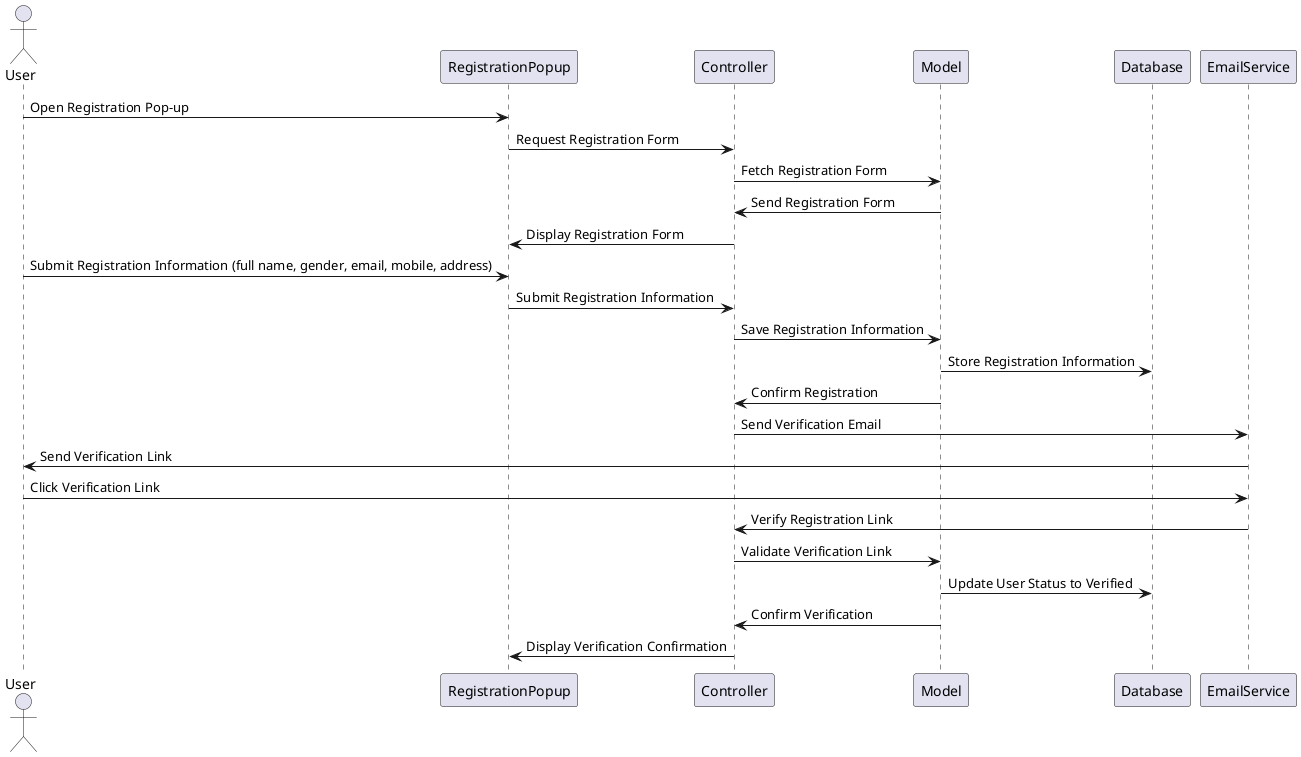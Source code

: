 @startuml

actor User
participant "RegistrationPopup" as RegistrationPopup
participant "Controller" as Controller
participant "Model" as Model
participant "Database" as Database
participant "EmailService" as EmailService

User -> RegistrationPopup: Open Registration Pop-up
RegistrationPopup -> Controller: Request Registration Form
Controller -> Model: Fetch Registration Form
Model -> Controller: Send Registration Form
Controller -> RegistrationPopup: Display Registration Form

User -> RegistrationPopup: Submit Registration Information (full name, gender, email, mobile, address)
RegistrationPopup -> Controller: Submit Registration Information
Controller -> Model: Save Registration Information
Model -> Database: Store Registration Information
Model -> Controller: Confirm Registration
Controller -> EmailService: Send Verification Email
EmailService -> User: Send Verification Link

User -> EmailService: Click Verification Link
EmailService -> Controller: Verify Registration Link
Controller -> Model: Validate Verification Link
Model -> Database: Update User Status to Verified
Model -> Controller: Confirm Verification
Controller -> RegistrationPopup: Display Verification Confirmation


@enduml
